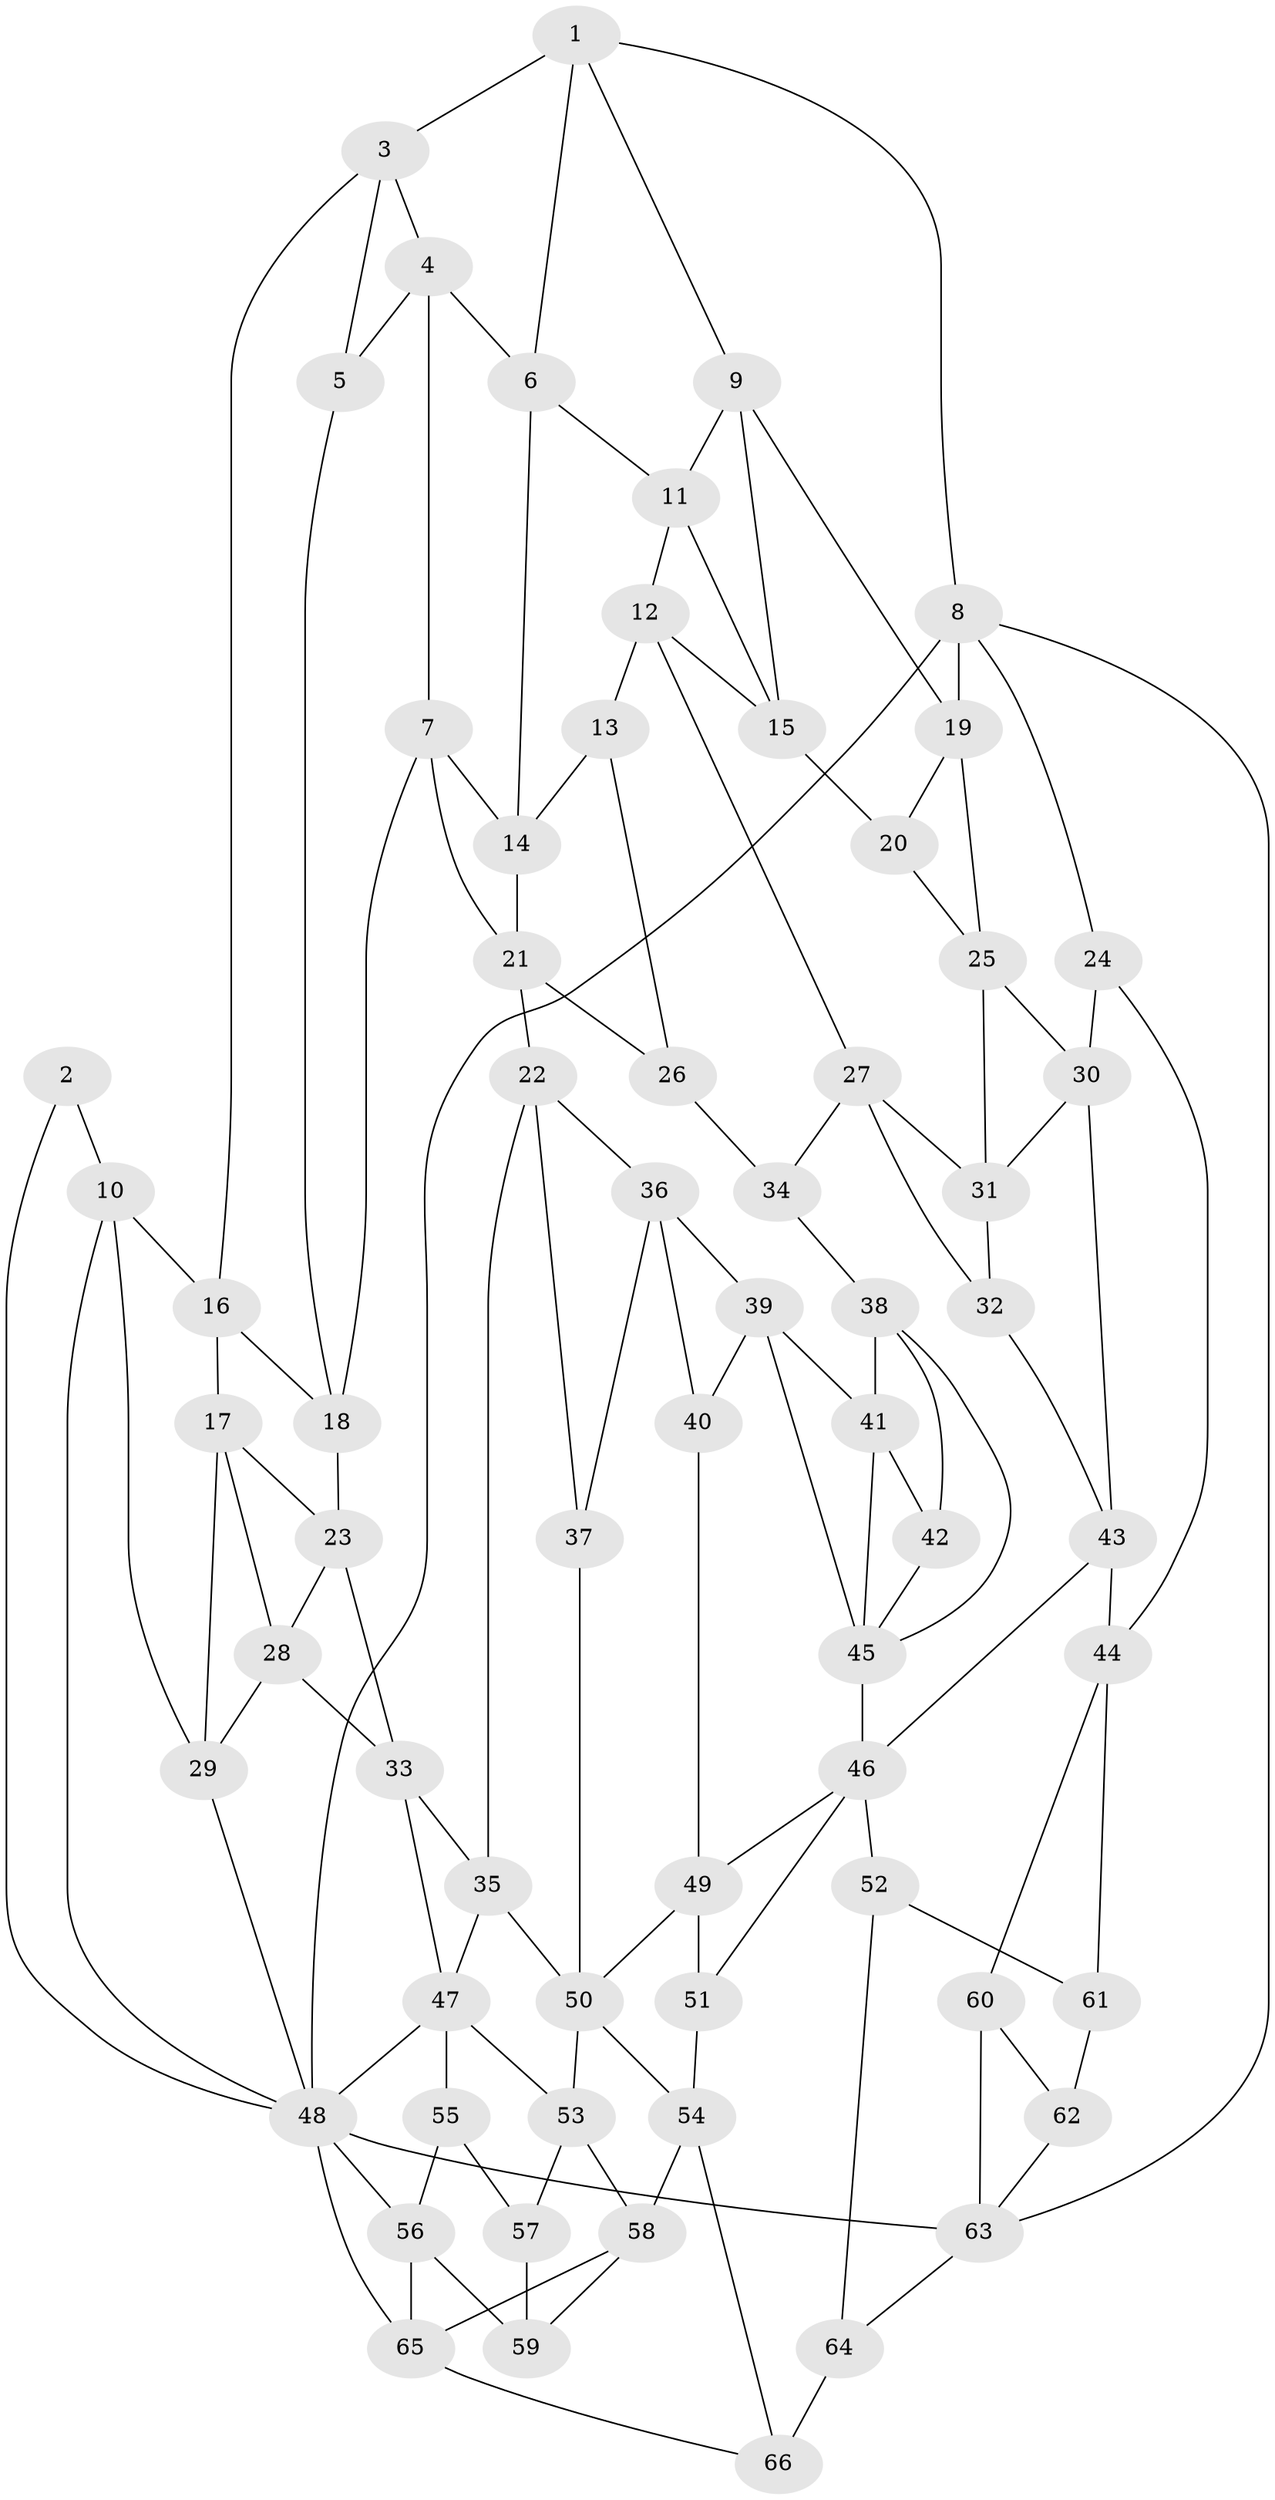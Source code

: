 // original degree distribution, {3: 0.030303030303030304, 5: 0.48484848484848486, 4: 0.23484848484848486, 6: 0.25}
// Generated by graph-tools (version 1.1) at 2025/27/03/09/25 03:27:07]
// undirected, 66 vertices, 126 edges
graph export_dot {
graph [start="1"]
  node [color=gray90,style=filled];
  1;
  2;
  3;
  4;
  5;
  6;
  7;
  8;
  9;
  10;
  11;
  12;
  13;
  14;
  15;
  16;
  17;
  18;
  19;
  20;
  21;
  22;
  23;
  24;
  25;
  26;
  27;
  28;
  29;
  30;
  31;
  32;
  33;
  34;
  35;
  36;
  37;
  38;
  39;
  40;
  41;
  42;
  43;
  44;
  45;
  46;
  47;
  48;
  49;
  50;
  51;
  52;
  53;
  54;
  55;
  56;
  57;
  58;
  59;
  60;
  61;
  62;
  63;
  64;
  65;
  66;
  1 -- 3 [weight=1.0];
  1 -- 6 [weight=1.0];
  1 -- 8 [weight=1.0];
  1 -- 9 [weight=1.0];
  2 -- 10 [weight=1.0];
  2 -- 48 [weight=1.0];
  3 -- 4 [weight=1.0];
  3 -- 5 [weight=1.0];
  3 -- 16 [weight=1.0];
  4 -- 5 [weight=1.0];
  4 -- 6 [weight=1.0];
  4 -- 7 [weight=1.0];
  5 -- 18 [weight=1.0];
  6 -- 11 [weight=1.0];
  6 -- 14 [weight=1.0];
  7 -- 14 [weight=1.0];
  7 -- 18 [weight=1.0];
  7 -- 21 [weight=1.0];
  8 -- 19 [weight=1.0];
  8 -- 24 [weight=1.0];
  8 -- 48 [weight=1.0];
  8 -- 63 [weight=1.0];
  9 -- 11 [weight=1.0];
  9 -- 15 [weight=1.0];
  9 -- 19 [weight=1.0];
  10 -- 16 [weight=1.0];
  10 -- 29 [weight=1.0];
  10 -- 48 [weight=1.0];
  11 -- 12 [weight=1.0];
  11 -- 15 [weight=1.0];
  12 -- 13 [weight=1.0];
  12 -- 15 [weight=1.0];
  12 -- 27 [weight=1.0];
  13 -- 14 [weight=1.0];
  13 -- 26 [weight=1.0];
  14 -- 21 [weight=1.0];
  15 -- 20 [weight=1.0];
  16 -- 17 [weight=1.0];
  16 -- 18 [weight=1.0];
  17 -- 23 [weight=1.0];
  17 -- 28 [weight=1.0];
  17 -- 29 [weight=1.0];
  18 -- 23 [weight=1.0];
  19 -- 20 [weight=1.0];
  19 -- 25 [weight=1.0];
  20 -- 25 [weight=1.0];
  21 -- 22 [weight=1.0];
  21 -- 26 [weight=1.0];
  22 -- 35 [weight=1.0];
  22 -- 36 [weight=1.0];
  22 -- 37 [weight=1.0];
  23 -- 28 [weight=1.0];
  23 -- 33 [weight=1.0];
  24 -- 30 [weight=1.0];
  24 -- 44 [weight=1.0];
  25 -- 30 [weight=1.0];
  25 -- 31 [weight=1.0];
  26 -- 34 [weight=2.0];
  27 -- 31 [weight=1.0];
  27 -- 32 [weight=1.0];
  27 -- 34 [weight=1.0];
  28 -- 29 [weight=1.0];
  28 -- 33 [weight=1.0];
  29 -- 48 [weight=1.0];
  30 -- 31 [weight=1.0];
  30 -- 43 [weight=1.0];
  31 -- 32 [weight=1.0];
  32 -- 43 [weight=1.0];
  33 -- 35 [weight=1.0];
  33 -- 47 [weight=1.0];
  34 -- 38 [weight=1.0];
  35 -- 47 [weight=1.0];
  35 -- 50 [weight=1.0];
  36 -- 37 [weight=1.0];
  36 -- 39 [weight=1.0];
  36 -- 40 [weight=1.0];
  37 -- 50 [weight=2.0];
  38 -- 41 [weight=1.0];
  38 -- 42 [weight=1.0];
  38 -- 45 [weight=1.0];
  39 -- 40 [weight=1.0];
  39 -- 41 [weight=1.0];
  39 -- 45 [weight=1.0];
  40 -- 49 [weight=1.0];
  41 -- 42 [weight=1.0];
  41 -- 45 [weight=1.0];
  42 -- 45 [weight=1.0];
  43 -- 44 [weight=1.0];
  43 -- 46 [weight=1.0];
  44 -- 60 [weight=1.0];
  44 -- 61 [weight=1.0];
  45 -- 46 [weight=2.0];
  46 -- 49 [weight=1.0];
  46 -- 51 [weight=1.0];
  46 -- 52 [weight=1.0];
  47 -- 48 [weight=1.0];
  47 -- 53 [weight=1.0];
  47 -- 55 [weight=1.0];
  48 -- 56 [weight=1.0];
  48 -- 63 [weight=1.0];
  48 -- 65 [weight=1.0];
  49 -- 50 [weight=1.0];
  49 -- 51 [weight=2.0];
  50 -- 53 [weight=1.0];
  50 -- 54 [weight=1.0];
  51 -- 54 [weight=1.0];
  52 -- 61 [weight=1.0];
  52 -- 64 [weight=1.0];
  53 -- 57 [weight=1.0];
  53 -- 58 [weight=1.0];
  54 -- 58 [weight=1.0];
  54 -- 66 [weight=1.0];
  55 -- 56 [weight=1.0];
  55 -- 57 [weight=1.0];
  56 -- 59 [weight=1.0];
  56 -- 65 [weight=1.0];
  57 -- 59 [weight=2.0];
  58 -- 59 [weight=1.0];
  58 -- 65 [weight=1.0];
  60 -- 62 [weight=1.0];
  60 -- 63 [weight=1.0];
  61 -- 62 [weight=1.0];
  62 -- 63 [weight=1.0];
  63 -- 64 [weight=1.0];
  64 -- 66 [weight=2.0];
  65 -- 66 [weight=1.0];
}
